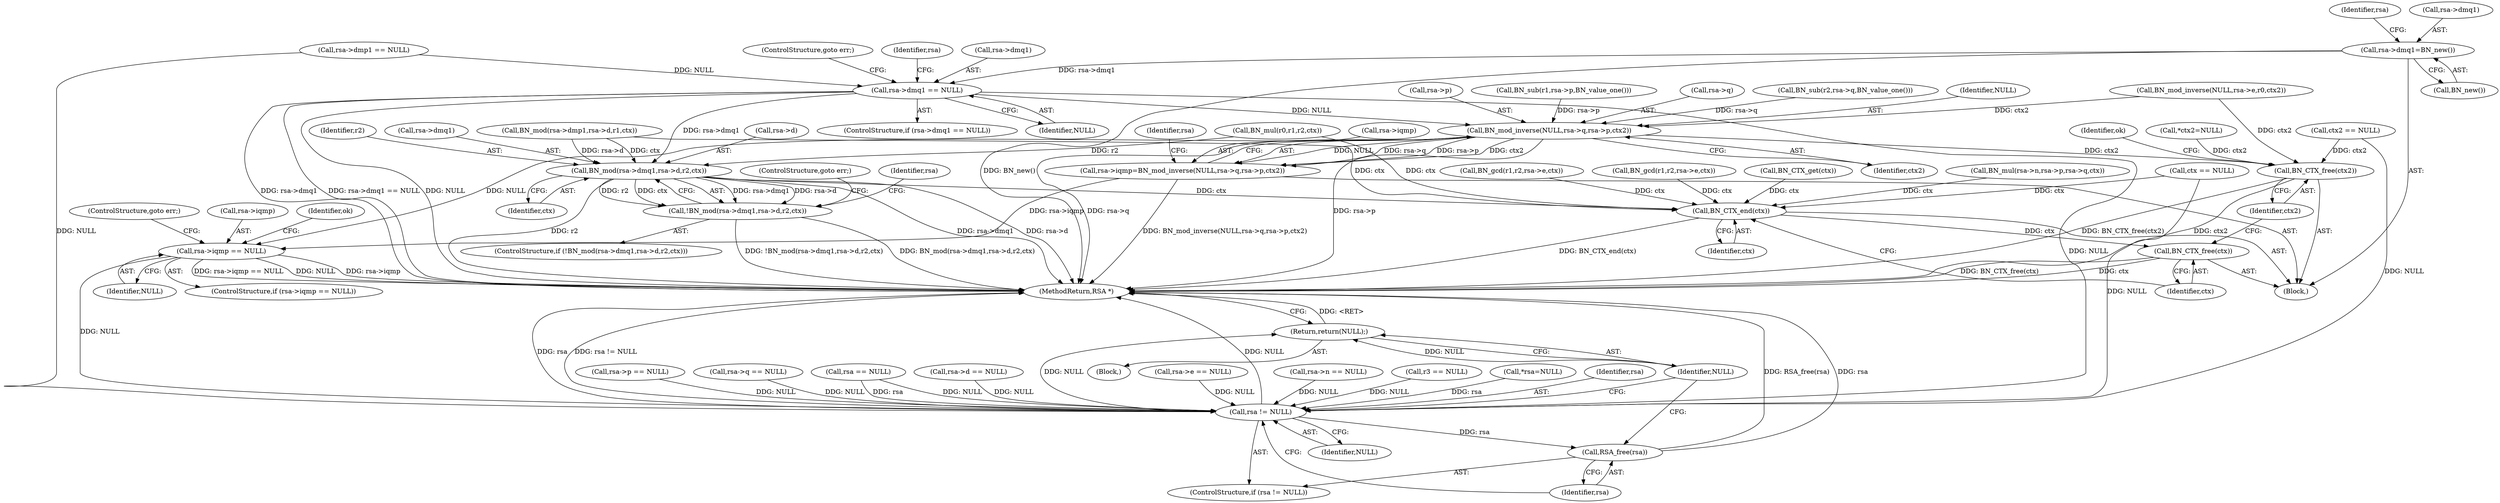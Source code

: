 digraph "0_openssl_db82b8f9bd432a59aea8e1014694e15fc457c2bb@pointer" {
"1000518" [label="(Call,rsa->dmq1=BN_new())"];
"1000524" [label="(Call,rsa->dmq1 == NULL)"];
"1000532" [label="(Call,BN_mod(rsa->dmq1,rsa->d,r2,ctx))"];
"1000531" [label="(Call,!BN_mod(rsa->dmq1,rsa->d,r2,ctx))"];
"1000578" [label="(Call,BN_CTX_end(ctx))"];
"1000580" [label="(Call,BN_CTX_free(ctx))"];
"1000546" [label="(Call,BN_mod_inverse(NULL,rsa->q,rsa->p,ctx2))"];
"1000542" [label="(Call,rsa->iqmp=BN_mod_inverse(NULL,rsa->q,rsa->p,ctx2))"];
"1000556" [label="(Call,rsa->iqmp == NULL)"];
"1000589" [label="(Call,rsa != NULL)"];
"1000592" [label="(Call,RSA_free(rsa))"];
"1000594" [label="(Return,return(NULL);)"];
"1000582" [label="(Call,BN_CTX_free(ctx2))"];
"1000353" [label="(Call,BN_gcd(r1,r2,rsa->e,ctx))"];
"1000193" [label="(Call,BN_CTX_get(ctx))"];
"1000530" [label="(ControlStructure,if (!BN_mod(rsa->dmq1,rsa->d,r2,ctx)))"];
"1000529" [label="(ControlStructure,goto err;)"];
"1000500" [label="(Call,rsa->dmp1 == NULL)"];
"1000534" [label="(Identifier,rsa)"];
"1000586" [label="(Identifier,ok)"];
"1000271" [label="(Call,rsa->p == NULL)"];
"1000438" [label="(Call,BN_mul(rsa->n,rsa->p,rsa->q,ctx))"];
"1000119" [label="(Block,)"];
"1000336" [label="(Call,rsa->q == NULL)"];
"1000594" [label="(Return,return(NULL);)"];
"1000158" [label="(Call,*ctx2=NULL)"];
"1000526" [label="(Identifier,rsa)"];
"1000165" [label="(Call,ctx == NULL)"];
"1000581" [label="(Identifier,ctx)"];
"1000519" [label="(Call,rsa->dmq1)"];
"1000216" [label="(Call,rsa == NULL)"];
"1000599" [label="(MethodReturn,RSA *)"];
"1000563" [label="(Identifier,ok)"];
"1000524" [label="(Call,rsa->dmq1 == NULL)"];
"1000531" [label="(Call,!BN_mod(rsa->dmq1,rsa->d,r2,ctx))"];
"1000532" [label="(Call,BN_mod(rsa->dmq1,rsa->d,r2,ctx))"];
"1000580" [label="(Call,BN_CTX_free(ctx))"];
"1000546" [label="(Call,BN_mod_inverse(NULL,rsa->q,rsa->p,ctx2))"];
"1000591" [label="(Identifier,NULL)"];
"1000554" [label="(Identifier,ctx2)"];
"1000558" [label="(Identifier,rsa)"];
"1000518" [label="(Call,rsa->dmq1=BN_new())"];
"1000533" [label="(Call,rsa->dmq1)"];
"1000488" [label="(Call,rsa->d == NULL)"];
"1000544" [label="(Identifier,rsa)"];
"1000578" [label="(Call,BN_CTX_end(ctx))"];
"1000288" [label="(Call,BN_gcd(r1,r2,rsa->e,ctx))"];
"1000556" [label="(Call,rsa->iqmp == NULL)"];
"1000461" [label="(Call,BN_sub(r2,rsa->q,BN_value_one()))"];
"1000589" [label="(Call,rsa != NULL)"];
"1000548" [label="(Call,rsa->q)"];
"1000540" [label="(Identifier,ctx)"];
"1000522" [label="(Call,BN_new())"];
"1000541" [label="(ControlStructure,goto err;)"];
"1000583" [label="(Identifier,ctx2)"];
"1000480" [label="(Call,BN_mod_inverse(NULL,rsa->e,r0,ctx2))"];
"1000593" [label="(Identifier,rsa)"];
"1000173" [label="(Call,ctx2 == NULL)"];
"1000588" [label="(ControlStructure,if (rsa != NULL))"];
"1000525" [label="(Call,rsa->dmq1)"];
"1000226" [label="(Call,rsa->e == NULL)"];
"1000536" [label="(Call,rsa->d)"];
"1000595" [label="(Identifier,NULL)"];
"1000539" [label="(Identifier,r2)"];
"1000542" [label="(Call,rsa->iqmp=BN_mod_inverse(NULL,rsa->q,rsa->p,ctx2))"];
"1000528" [label="(Identifier,NULL)"];
"1000470" [label="(Call,BN_mul(r0,r1,r2,ctx))"];
"1000582" [label="(Call,BN_CTX_free(ctx2))"];
"1000579" [label="(Identifier,ctx)"];
"1000587" [label="(Block,)"];
"1000555" [label="(ControlStructure,if (rsa->iqmp == NULL))"];
"1000523" [label="(ControlStructure,if (rsa->dmq1 == NULL))"];
"1000560" [label="(Identifier,NULL)"];
"1000430" [label="(Call,rsa->n == NULL)"];
"1000196" [label="(Call,r3 == NULL)"];
"1000547" [label="(Identifier,NULL)"];
"1000551" [label="(Call,rsa->p)"];
"1000592" [label="(Call,RSA_free(rsa))"];
"1000452" [label="(Call,BN_sub(r1,rsa->p,BN_value_one()))"];
"1000561" [label="(ControlStructure,goto err;)"];
"1000121" [label="(Call,*rsa=NULL)"];
"1000508" [label="(Call,BN_mod(rsa->dmp1,rsa->d,r1,ctx))"];
"1000590" [label="(Identifier,rsa)"];
"1000557" [label="(Call,rsa->iqmp)"];
"1000543" [label="(Call,rsa->iqmp)"];
"1000518" -> "1000119"  [label="AST: "];
"1000518" -> "1000522"  [label="CFG: "];
"1000519" -> "1000518"  [label="AST: "];
"1000522" -> "1000518"  [label="AST: "];
"1000526" -> "1000518"  [label="CFG: "];
"1000518" -> "1000599"  [label="DDG: BN_new()"];
"1000518" -> "1000524"  [label="DDG: rsa->dmq1"];
"1000524" -> "1000523"  [label="AST: "];
"1000524" -> "1000528"  [label="CFG: "];
"1000525" -> "1000524"  [label="AST: "];
"1000528" -> "1000524"  [label="AST: "];
"1000529" -> "1000524"  [label="CFG: "];
"1000534" -> "1000524"  [label="CFG: "];
"1000524" -> "1000599"  [label="DDG: rsa->dmq1"];
"1000524" -> "1000599"  [label="DDG: rsa->dmq1 == NULL"];
"1000524" -> "1000599"  [label="DDG: NULL"];
"1000500" -> "1000524"  [label="DDG: NULL"];
"1000524" -> "1000532"  [label="DDG: rsa->dmq1"];
"1000524" -> "1000546"  [label="DDG: NULL"];
"1000524" -> "1000589"  [label="DDG: NULL"];
"1000532" -> "1000531"  [label="AST: "];
"1000532" -> "1000540"  [label="CFG: "];
"1000533" -> "1000532"  [label="AST: "];
"1000536" -> "1000532"  [label="AST: "];
"1000539" -> "1000532"  [label="AST: "];
"1000540" -> "1000532"  [label="AST: "];
"1000531" -> "1000532"  [label="CFG: "];
"1000532" -> "1000599"  [label="DDG: rsa->dmq1"];
"1000532" -> "1000599"  [label="DDG: rsa->d"];
"1000532" -> "1000599"  [label="DDG: r2"];
"1000532" -> "1000531"  [label="DDG: rsa->dmq1"];
"1000532" -> "1000531"  [label="DDG: rsa->d"];
"1000532" -> "1000531"  [label="DDG: r2"];
"1000532" -> "1000531"  [label="DDG: ctx"];
"1000508" -> "1000532"  [label="DDG: rsa->d"];
"1000508" -> "1000532"  [label="DDG: ctx"];
"1000470" -> "1000532"  [label="DDG: r2"];
"1000532" -> "1000578"  [label="DDG: ctx"];
"1000531" -> "1000530"  [label="AST: "];
"1000541" -> "1000531"  [label="CFG: "];
"1000544" -> "1000531"  [label="CFG: "];
"1000531" -> "1000599"  [label="DDG: !BN_mod(rsa->dmq1,rsa->d,r2,ctx)"];
"1000531" -> "1000599"  [label="DDG: BN_mod(rsa->dmq1,rsa->d,r2,ctx)"];
"1000578" -> "1000119"  [label="AST: "];
"1000578" -> "1000579"  [label="CFG: "];
"1000579" -> "1000578"  [label="AST: "];
"1000581" -> "1000578"  [label="CFG: "];
"1000578" -> "1000599"  [label="DDG: BN_CTX_end(ctx)"];
"1000193" -> "1000578"  [label="DDG: ctx"];
"1000288" -> "1000578"  [label="DDG: ctx"];
"1000165" -> "1000578"  [label="DDG: ctx"];
"1000470" -> "1000578"  [label="DDG: ctx"];
"1000508" -> "1000578"  [label="DDG: ctx"];
"1000438" -> "1000578"  [label="DDG: ctx"];
"1000353" -> "1000578"  [label="DDG: ctx"];
"1000578" -> "1000580"  [label="DDG: ctx"];
"1000580" -> "1000119"  [label="AST: "];
"1000580" -> "1000581"  [label="CFG: "];
"1000581" -> "1000580"  [label="AST: "];
"1000583" -> "1000580"  [label="CFG: "];
"1000580" -> "1000599"  [label="DDG: BN_CTX_free(ctx)"];
"1000580" -> "1000599"  [label="DDG: ctx"];
"1000546" -> "1000542"  [label="AST: "];
"1000546" -> "1000554"  [label="CFG: "];
"1000547" -> "1000546"  [label="AST: "];
"1000548" -> "1000546"  [label="AST: "];
"1000551" -> "1000546"  [label="AST: "];
"1000554" -> "1000546"  [label="AST: "];
"1000542" -> "1000546"  [label="CFG: "];
"1000546" -> "1000599"  [label="DDG: rsa->q"];
"1000546" -> "1000599"  [label="DDG: rsa->p"];
"1000546" -> "1000542"  [label="DDG: NULL"];
"1000546" -> "1000542"  [label="DDG: rsa->q"];
"1000546" -> "1000542"  [label="DDG: rsa->p"];
"1000546" -> "1000542"  [label="DDG: ctx2"];
"1000461" -> "1000546"  [label="DDG: rsa->q"];
"1000452" -> "1000546"  [label="DDG: rsa->p"];
"1000480" -> "1000546"  [label="DDG: ctx2"];
"1000546" -> "1000556"  [label="DDG: NULL"];
"1000546" -> "1000582"  [label="DDG: ctx2"];
"1000542" -> "1000119"  [label="AST: "];
"1000543" -> "1000542"  [label="AST: "];
"1000558" -> "1000542"  [label="CFG: "];
"1000542" -> "1000599"  [label="DDG: BN_mod_inverse(NULL,rsa->q,rsa->p,ctx2)"];
"1000542" -> "1000556"  [label="DDG: rsa->iqmp"];
"1000556" -> "1000555"  [label="AST: "];
"1000556" -> "1000560"  [label="CFG: "];
"1000557" -> "1000556"  [label="AST: "];
"1000560" -> "1000556"  [label="AST: "];
"1000561" -> "1000556"  [label="CFG: "];
"1000563" -> "1000556"  [label="CFG: "];
"1000556" -> "1000599"  [label="DDG: NULL"];
"1000556" -> "1000599"  [label="DDG: rsa->iqmp"];
"1000556" -> "1000599"  [label="DDG: rsa->iqmp == NULL"];
"1000556" -> "1000589"  [label="DDG: NULL"];
"1000589" -> "1000588"  [label="AST: "];
"1000589" -> "1000591"  [label="CFG: "];
"1000590" -> "1000589"  [label="AST: "];
"1000591" -> "1000589"  [label="AST: "];
"1000593" -> "1000589"  [label="CFG: "];
"1000595" -> "1000589"  [label="CFG: "];
"1000589" -> "1000599"  [label="DDG: rsa != NULL"];
"1000589" -> "1000599"  [label="DDG: rsa"];
"1000589" -> "1000599"  [label="DDG: NULL"];
"1000216" -> "1000589"  [label="DDG: rsa"];
"1000216" -> "1000589"  [label="DDG: NULL"];
"1000121" -> "1000589"  [label="DDG: rsa"];
"1000271" -> "1000589"  [label="DDG: NULL"];
"1000430" -> "1000589"  [label="DDG: NULL"];
"1000165" -> "1000589"  [label="DDG: NULL"];
"1000336" -> "1000589"  [label="DDG: NULL"];
"1000226" -> "1000589"  [label="DDG: NULL"];
"1000173" -> "1000589"  [label="DDG: NULL"];
"1000196" -> "1000589"  [label="DDG: NULL"];
"1000500" -> "1000589"  [label="DDG: NULL"];
"1000488" -> "1000589"  [label="DDG: NULL"];
"1000589" -> "1000592"  [label="DDG: rsa"];
"1000589" -> "1000594"  [label="DDG: NULL"];
"1000592" -> "1000588"  [label="AST: "];
"1000592" -> "1000593"  [label="CFG: "];
"1000593" -> "1000592"  [label="AST: "];
"1000595" -> "1000592"  [label="CFG: "];
"1000592" -> "1000599"  [label="DDG: RSA_free(rsa)"];
"1000592" -> "1000599"  [label="DDG: rsa"];
"1000594" -> "1000587"  [label="AST: "];
"1000594" -> "1000595"  [label="CFG: "];
"1000595" -> "1000594"  [label="AST: "];
"1000599" -> "1000594"  [label="CFG: "];
"1000594" -> "1000599"  [label="DDG: <RET>"];
"1000595" -> "1000594"  [label="DDG: NULL"];
"1000582" -> "1000119"  [label="AST: "];
"1000582" -> "1000583"  [label="CFG: "];
"1000583" -> "1000582"  [label="AST: "];
"1000586" -> "1000582"  [label="CFG: "];
"1000582" -> "1000599"  [label="DDG: ctx2"];
"1000582" -> "1000599"  [label="DDG: BN_CTX_free(ctx2)"];
"1000158" -> "1000582"  [label="DDG: ctx2"];
"1000480" -> "1000582"  [label="DDG: ctx2"];
"1000173" -> "1000582"  [label="DDG: ctx2"];
}
